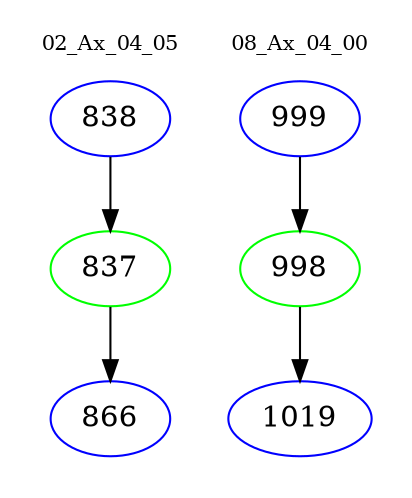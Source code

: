digraph{
subgraph cluster_0 {
color = white
label = "02_Ax_04_05";
fontsize=10;
T0_838 [label="838", color="blue"]
T0_838 -> T0_837 [color="black"]
T0_837 [label="837", color="green"]
T0_837 -> T0_866 [color="black"]
T0_866 [label="866", color="blue"]
}
subgraph cluster_1 {
color = white
label = "08_Ax_04_00";
fontsize=10;
T1_999 [label="999", color="blue"]
T1_999 -> T1_998 [color="black"]
T1_998 [label="998", color="green"]
T1_998 -> T1_1019 [color="black"]
T1_1019 [label="1019", color="blue"]
}
}
